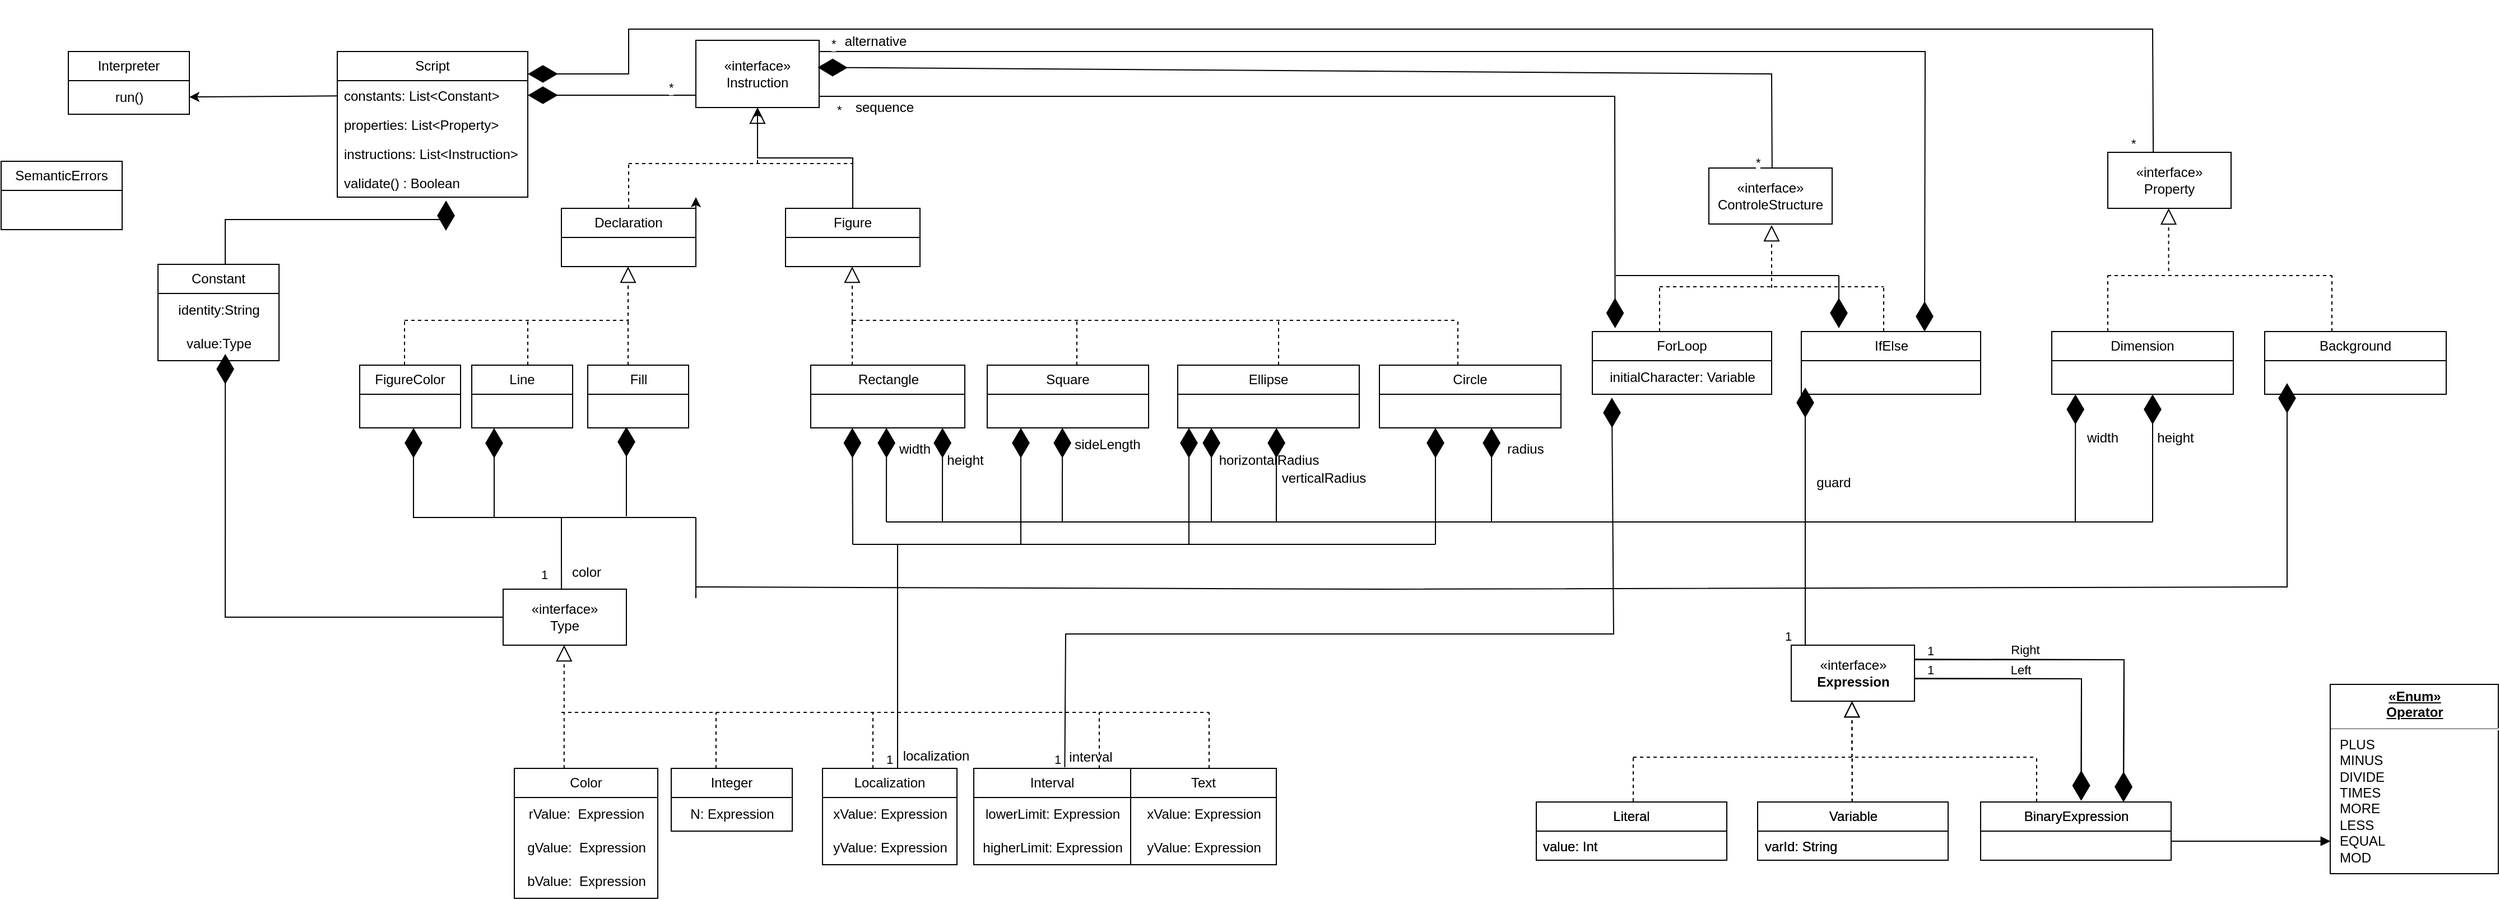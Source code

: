 <mxfile version="21.2.8" type="device">
  <diagram id="C5RBs43oDa-KdzZeNtuy" name="Page-1">
    <mxGraphModel dx="1931" dy="1685" grid="1" gridSize="10" guides="1" tooltips="1" connect="1" arrows="1" fold="1" page="1" pageScale="1" pageWidth="827" pageHeight="1169" math="0" shadow="0">
      <root>
        <mxCell id="WIyWlLk6GJQsqaUBKTNV-0" />
        <mxCell id="WIyWlLk6GJQsqaUBKTNV-1" parent="WIyWlLk6GJQsqaUBKTNV-0" />
        <mxCell id="tVTwP7NPldLtXcpeDDwz-0" value="Script" style="swimlane;fontStyle=0;childLayout=stackLayout;horizontal=1;startSize=26;fillColor=none;horizontalStack=0;resizeParent=1;resizeParentMax=0;resizeLast=0;collapsible=1;marginBottom=0;whiteSpace=wrap;html=1;" parent="WIyWlLk6GJQsqaUBKTNV-1" vertex="1">
          <mxGeometry x="100" y="-820" width="170" height="130" as="geometry" />
        </mxCell>
        <mxCell id="tVTwP7NPldLtXcpeDDwz-1" value="constants: List&amp;lt;Constant&amp;gt;" style="text;strokeColor=none;fillColor=none;align=left;verticalAlign=top;spacingLeft=4;spacingRight=4;overflow=hidden;rotatable=0;points=[[0,0.5],[1,0.5]];portConstraint=eastwest;whiteSpace=wrap;html=1;" parent="tVTwP7NPldLtXcpeDDwz-0" vertex="1">
          <mxGeometry y="26" width="170" height="26" as="geometry" />
        </mxCell>
        <mxCell id="2f2QaFWMVCAuHzHH4EHm-8" value="properties: List&amp;lt;Property&amp;gt;" style="text;strokeColor=none;fillColor=none;align=left;verticalAlign=top;spacingLeft=4;spacingRight=4;overflow=hidden;rotatable=0;points=[[0,0.5],[1,0.5]];portConstraint=eastwest;whiteSpace=wrap;html=1;" parent="tVTwP7NPldLtXcpeDDwz-0" vertex="1">
          <mxGeometry y="52" width="170" height="26" as="geometry" />
        </mxCell>
        <mxCell id="2f2QaFWMVCAuHzHH4EHm-9" value="instructions: List&amp;lt;Instruction&amp;gt;" style="text;strokeColor=none;fillColor=none;align=left;verticalAlign=top;spacingLeft=4;spacingRight=4;overflow=hidden;rotatable=0;points=[[0,0.5],[1,0.5]];portConstraint=eastwest;whiteSpace=wrap;html=1;" parent="tVTwP7NPldLtXcpeDDwz-0" vertex="1">
          <mxGeometry y="78" width="170" height="26" as="geometry" />
        </mxCell>
        <mxCell id="tVTwP7NPldLtXcpeDDwz-2" value="validate() : Boolean" style="text;strokeColor=none;fillColor=none;align=left;verticalAlign=top;spacingLeft=4;spacingRight=4;overflow=hidden;rotatable=0;points=[[0,0.5],[1,0.5]];portConstraint=eastwest;whiteSpace=wrap;html=1;" parent="tVTwP7NPldLtXcpeDDwz-0" vertex="1">
          <mxGeometry y="104" width="170" height="26" as="geometry" />
        </mxCell>
        <mxCell id="tVTwP7NPldLtXcpeDDwz-3" value="«interface»&lt;br&gt;Instruction" style="html=1;whiteSpace=wrap;" parent="WIyWlLk6GJQsqaUBKTNV-1" vertex="1">
          <mxGeometry x="420" y="-830" width="110" height="60" as="geometry" />
        </mxCell>
        <mxCell id="tVTwP7NPldLtXcpeDDwz-4" value="" style="endArrow=diamondThin;endFill=1;endSize=24;html=1;rounded=0;entryX=1;entryY=0.5;entryDx=0;entryDy=0;" parent="WIyWlLk6GJQsqaUBKTNV-1" target="tVTwP7NPldLtXcpeDDwz-1" edge="1">
          <mxGeometry width="160" relative="1" as="geometry">
            <mxPoint x="350" y="-781" as="sourcePoint" />
            <mxPoint x="290" y="-673" as="targetPoint" />
            <Array as="points">
              <mxPoint x="420" y="-781" />
            </Array>
          </mxGeometry>
        </mxCell>
        <mxCell id="d_4NJ075EI7TQc2lYwmZ-2" value="" style="endArrow=block;dashed=1;endFill=0;endSize=12;html=1;rounded=0;entryX=0.5;entryY=1;entryDx=0;entryDy=0;" parent="WIyWlLk6GJQsqaUBKTNV-1" target="tVTwP7NPldLtXcpeDDwz-3" edge="1">
          <mxGeometry width="160" relative="1" as="geometry">
            <mxPoint x="475" y="-720" as="sourcePoint" />
            <mxPoint x="460" y="-680" as="targetPoint" />
            <Array as="points" />
          </mxGeometry>
        </mxCell>
        <mxCell id="d_4NJ075EI7TQc2lYwmZ-3" value="" style="endArrow=none;dashed=1;html=1;rounded=0;" parent="WIyWlLk6GJQsqaUBKTNV-1" edge="1">
          <mxGeometry width="50" height="50" relative="1" as="geometry">
            <mxPoint x="360" y="-720" as="sourcePoint" />
            <mxPoint x="560" y="-720" as="targetPoint" />
          </mxGeometry>
        </mxCell>
        <mxCell id="d_4NJ075EI7TQc2lYwmZ-4" value="" style="endArrow=none;dashed=1;html=1;rounded=0;" parent="WIyWlLk6GJQsqaUBKTNV-1" edge="1">
          <mxGeometry width="50" height="50" relative="1" as="geometry">
            <mxPoint x="360" y="-680" as="sourcePoint" />
            <mxPoint x="360" y="-720" as="targetPoint" />
          </mxGeometry>
        </mxCell>
        <mxCell id="d_4NJ075EI7TQc2lYwmZ-5" value="" style="endArrow=none;dashed=1;html=1;rounded=0;" parent="WIyWlLk6GJQsqaUBKTNV-1" edge="1">
          <mxGeometry width="50" height="50" relative="1" as="geometry">
            <mxPoint x="560" y="-680" as="sourcePoint" />
            <mxPoint x="560" y="-720" as="targetPoint" />
          </mxGeometry>
        </mxCell>
        <mxCell id="d_4NJ075EI7TQc2lYwmZ-17" style="edgeStyle=orthogonalEdgeStyle;rounded=0;orthogonalLoop=1;jettySize=auto;html=1;exitX=1;exitY=0;exitDx=0;exitDy=0;" parent="WIyWlLk6GJQsqaUBKTNV-1" source="d_4NJ075EI7TQc2lYwmZ-6" edge="1">
          <mxGeometry relative="1" as="geometry">
            <mxPoint x="420" y="-690" as="targetPoint" />
          </mxGeometry>
        </mxCell>
        <mxCell id="d_4NJ075EI7TQc2lYwmZ-6" value="Declaration" style="swimlane;fontStyle=0;childLayout=stackLayout;horizontal=1;startSize=26;fillColor=none;horizontalStack=0;resizeParent=1;resizeParentMax=0;resizeLast=0;collapsible=1;marginBottom=0;whiteSpace=wrap;html=1;" parent="WIyWlLk6GJQsqaUBKTNV-1" vertex="1">
          <mxGeometry x="300" y="-680" width="120" height="52" as="geometry" />
        </mxCell>
        <mxCell id="d_4NJ075EI7TQc2lYwmZ-274" value="" style="edgeStyle=orthogonalEdgeStyle;rounded=0;orthogonalLoop=1;jettySize=auto;html=1;" parent="WIyWlLk6GJQsqaUBKTNV-1" source="d_4NJ075EI7TQc2lYwmZ-12" target="tVTwP7NPldLtXcpeDDwz-3" edge="1">
          <mxGeometry relative="1" as="geometry" />
        </mxCell>
        <mxCell id="d_4NJ075EI7TQc2lYwmZ-12" value="Figure" style="swimlane;fontStyle=0;childLayout=stackLayout;horizontal=1;startSize=26;fillColor=none;horizontalStack=0;resizeParent=1;resizeParentMax=0;resizeLast=0;collapsible=1;marginBottom=0;whiteSpace=wrap;html=1;" parent="WIyWlLk6GJQsqaUBKTNV-1" vertex="1">
          <mxGeometry x="500" y="-680" width="120" height="52" as="geometry" />
        </mxCell>
        <mxCell id="d_4NJ075EI7TQc2lYwmZ-13" value="" style="endArrow=block;dashed=1;endFill=0;endSize=12;html=1;rounded=0;entryX=0.5;entryY=1;entryDx=0;entryDy=0;" parent="WIyWlLk6GJQsqaUBKTNV-1" edge="1">
          <mxGeometry width="160" relative="1" as="geometry">
            <mxPoint x="359.5" y="-578" as="sourcePoint" />
            <mxPoint x="359.5" y="-628" as="targetPoint" />
            <Array as="points" />
          </mxGeometry>
        </mxCell>
        <mxCell id="d_4NJ075EI7TQc2lYwmZ-14" value="" style="endArrow=none;dashed=1;html=1;rounded=0;" parent="WIyWlLk6GJQsqaUBKTNV-1" edge="1">
          <mxGeometry width="50" height="50" relative="1" as="geometry">
            <mxPoint x="160" y="-580" as="sourcePoint" />
            <mxPoint x="360" y="-580" as="targetPoint" />
          </mxGeometry>
        </mxCell>
        <mxCell id="d_4NJ075EI7TQc2lYwmZ-15" value="" style="endArrow=none;dashed=1;html=1;rounded=0;" parent="WIyWlLk6GJQsqaUBKTNV-1" edge="1">
          <mxGeometry width="50" height="50" relative="1" as="geometry">
            <mxPoint x="160" y="-540" as="sourcePoint" />
            <mxPoint x="160" y="-580" as="targetPoint" />
          </mxGeometry>
        </mxCell>
        <mxCell id="d_4NJ075EI7TQc2lYwmZ-16" value="" style="endArrow=none;dashed=1;html=1;rounded=0;" parent="WIyWlLk6GJQsqaUBKTNV-1" edge="1">
          <mxGeometry width="50" height="50" relative="1" as="geometry">
            <mxPoint x="270" y="-540" as="sourcePoint" />
            <mxPoint x="270" y="-580" as="targetPoint" />
          </mxGeometry>
        </mxCell>
        <mxCell id="d_4NJ075EI7TQc2lYwmZ-18" value="" style="endArrow=none;dashed=1;html=1;rounded=0;" parent="WIyWlLk6GJQsqaUBKTNV-1" edge="1">
          <mxGeometry width="50" height="50" relative="1" as="geometry">
            <mxPoint x="359.5" y="-540" as="sourcePoint" />
            <mxPoint x="359.5" y="-580" as="targetPoint" />
          </mxGeometry>
        </mxCell>
        <mxCell id="d_4NJ075EI7TQc2lYwmZ-19" value="FigureColor" style="swimlane;fontStyle=0;childLayout=stackLayout;horizontal=1;startSize=26;fillColor=none;horizontalStack=0;resizeParent=1;resizeParentMax=0;resizeLast=0;collapsible=1;marginBottom=0;whiteSpace=wrap;html=1;" parent="WIyWlLk6GJQsqaUBKTNV-1" vertex="1">
          <mxGeometry x="120" y="-540" width="90" height="56" as="geometry" />
        </mxCell>
        <mxCell id="d_4NJ075EI7TQc2lYwmZ-21" value="Line" style="swimlane;fontStyle=0;childLayout=stackLayout;horizontal=1;startSize=26;fillColor=none;horizontalStack=0;resizeParent=1;resizeParentMax=0;resizeLast=0;collapsible=1;marginBottom=0;whiteSpace=wrap;html=1;" parent="WIyWlLk6GJQsqaUBKTNV-1" vertex="1">
          <mxGeometry x="220" y="-540" width="90" height="56" as="geometry" />
        </mxCell>
        <mxCell id="d_4NJ075EI7TQc2lYwmZ-22" value="Fill" style="swimlane;fontStyle=0;childLayout=stackLayout;horizontal=1;startSize=26;fillColor=none;horizontalStack=0;resizeParent=1;resizeParentMax=0;resizeLast=0;collapsible=1;marginBottom=0;whiteSpace=wrap;html=1;" parent="WIyWlLk6GJQsqaUBKTNV-1" vertex="1">
          <mxGeometry x="323.5" y="-540" width="90" height="56" as="geometry" />
        </mxCell>
        <mxCell id="d_4NJ075EI7TQc2lYwmZ-27" value="" style="endArrow=block;dashed=1;endFill=0;endSize=12;html=1;rounded=0;entryX=0.5;entryY=1;entryDx=0;entryDy=0;" parent="WIyWlLk6GJQsqaUBKTNV-1" edge="1">
          <mxGeometry width="160" relative="1" as="geometry">
            <mxPoint x="559.5" y="-578" as="sourcePoint" />
            <mxPoint x="559.5" y="-628" as="targetPoint" />
            <Array as="points" />
          </mxGeometry>
        </mxCell>
        <mxCell id="d_4NJ075EI7TQc2lYwmZ-28" value="" style="endArrow=none;dashed=1;html=1;rounded=0;" parent="WIyWlLk6GJQsqaUBKTNV-1" edge="1">
          <mxGeometry width="50" height="50" relative="1" as="geometry">
            <mxPoint x="560" y="-580" as="sourcePoint" />
            <mxPoint x="1100" y="-580" as="targetPoint" />
          </mxGeometry>
        </mxCell>
        <mxCell id="d_4NJ075EI7TQc2lYwmZ-29" value="" style="endArrow=none;dashed=1;html=1;rounded=0;" parent="WIyWlLk6GJQsqaUBKTNV-1" edge="1">
          <mxGeometry width="50" height="50" relative="1" as="geometry">
            <mxPoint x="559.5" y="-540" as="sourcePoint" />
            <mxPoint x="559.5" y="-580" as="targetPoint" />
          </mxGeometry>
        </mxCell>
        <mxCell id="d_4NJ075EI7TQc2lYwmZ-30" value="" style="endArrow=none;dashed=1;html=1;rounded=0;" parent="WIyWlLk6GJQsqaUBKTNV-1" edge="1">
          <mxGeometry width="50" height="50" relative="1" as="geometry">
            <mxPoint x="940" y="-540" as="sourcePoint" />
            <mxPoint x="940" y="-580" as="targetPoint" />
          </mxGeometry>
        </mxCell>
        <mxCell id="d_4NJ075EI7TQc2lYwmZ-32" value="" style="endArrow=none;dashed=1;html=1;rounded=0;" parent="WIyWlLk6GJQsqaUBKTNV-1" edge="1">
          <mxGeometry width="50" height="50" relative="1" as="geometry">
            <mxPoint x="760" y="-540" as="sourcePoint" />
            <mxPoint x="760" y="-580" as="targetPoint" />
          </mxGeometry>
        </mxCell>
        <mxCell id="d_4NJ075EI7TQc2lYwmZ-34" value="Rectangle" style="swimlane;fontStyle=0;childLayout=stackLayout;horizontal=1;startSize=26;fillColor=none;horizontalStack=0;resizeParent=1;resizeParentMax=0;resizeLast=0;collapsible=1;marginBottom=0;whiteSpace=wrap;html=1;" parent="WIyWlLk6GJQsqaUBKTNV-1" vertex="1">
          <mxGeometry x="522.5" y="-540" width="137.5" height="56" as="geometry" />
        </mxCell>
        <mxCell id="d_4NJ075EI7TQc2lYwmZ-42" value="Square" style="swimlane;fontStyle=0;childLayout=stackLayout;horizontal=1;startSize=26;fillColor=none;horizontalStack=0;resizeParent=1;resizeParentMax=0;resizeLast=0;collapsible=1;marginBottom=0;whiteSpace=wrap;html=1;" parent="WIyWlLk6GJQsqaUBKTNV-1" vertex="1">
          <mxGeometry x="680" y="-540" width="144" height="56" as="geometry" />
        </mxCell>
        <mxCell id="d_4NJ075EI7TQc2lYwmZ-46" value="Ellipse" style="swimlane;fontStyle=0;childLayout=stackLayout;horizontal=1;startSize=26;fillColor=none;horizontalStack=0;resizeParent=1;resizeParentMax=0;resizeLast=0;collapsible=1;marginBottom=0;whiteSpace=wrap;html=1;" parent="WIyWlLk6GJQsqaUBKTNV-1" vertex="1">
          <mxGeometry x="850" y="-540" width="162" height="56" as="geometry" />
        </mxCell>
        <mxCell id="d_4NJ075EI7TQc2lYwmZ-50" value="" style="endArrow=none;dashed=1;html=1;rounded=0;" parent="WIyWlLk6GJQsqaUBKTNV-1" edge="1">
          <mxGeometry width="50" height="50" relative="1" as="geometry">
            <mxPoint x="1100" y="-540" as="sourcePoint" />
            <mxPoint x="1100" y="-580" as="targetPoint" />
          </mxGeometry>
        </mxCell>
        <mxCell id="d_4NJ075EI7TQc2lYwmZ-51" value="Circle" style="swimlane;fontStyle=0;childLayout=stackLayout;horizontal=1;startSize=26;fillColor=none;horizontalStack=0;resizeParent=1;resizeParentMax=0;resizeLast=0;collapsible=1;marginBottom=0;whiteSpace=wrap;html=1;" parent="WIyWlLk6GJQsqaUBKTNV-1" vertex="1">
          <mxGeometry x="1030" y="-540" width="162" height="56" as="geometry" />
        </mxCell>
        <mxCell id="d_4NJ075EI7TQc2lYwmZ-55" value="" style="endArrow=diamondThin;endFill=1;endSize=24;html=1;rounded=0;exitX=0.369;exitY=0.049;exitDx=0;exitDy=0;exitPerimeter=0;" parent="WIyWlLk6GJQsqaUBKTNV-1" source="d_4NJ075EI7TQc2lYwmZ-73" edge="1">
          <mxGeometry width="160" relative="1" as="geometry">
            <mxPoint x="1720" y="-840" as="sourcePoint" />
            <mxPoint x="270" y="-800" as="targetPoint" />
            <Array as="points">
              <mxPoint x="1720" y="-840" />
              <mxPoint x="360" y="-840" />
              <mxPoint x="360" y="-800" />
            </Array>
          </mxGeometry>
        </mxCell>
        <mxCell id="d_4NJ075EI7TQc2lYwmZ-56" value="" style="endArrow=diamondThin;endFill=1;endSize=24;html=1;rounded=0;entryX=0.987;entryY=0.403;entryDx=0;entryDy=0;exitX=0.513;exitY=0.031;exitDx=0;exitDy=0;exitPerimeter=0;entryPerimeter=0;" parent="WIyWlLk6GJQsqaUBKTNV-1" source="d_4NJ075EI7TQc2lYwmZ-57" target="tVTwP7NPldLtXcpeDDwz-3" edge="1">
          <mxGeometry width="160" relative="1" as="geometry">
            <mxPoint x="1380" y="-720" as="sourcePoint" />
            <mxPoint x="530" y="-781.59" as="targetPoint" />
            <Array as="points">
              <mxPoint x="1380" y="-800" />
            </Array>
          </mxGeometry>
        </mxCell>
        <mxCell id="d_4NJ075EI7TQc2lYwmZ-57" value="«interface»&lt;br&gt;ControleStructure" style="html=1;whiteSpace=wrap;" parent="WIyWlLk6GJQsqaUBKTNV-1" vertex="1">
          <mxGeometry x="1324" y="-716" width="110" height="50" as="geometry" />
        </mxCell>
        <mxCell id="d_4NJ075EI7TQc2lYwmZ-61" value="" style="endArrow=block;dashed=1;endFill=0;endSize=12;html=1;rounded=0;entryX=0.5;entryY=1;entryDx=0;entryDy=0;" parent="WIyWlLk6GJQsqaUBKTNV-1" edge="1">
          <mxGeometry width="160" relative="1" as="geometry">
            <mxPoint x="1380" y="-609" as="sourcePoint" />
            <mxPoint x="1380" y="-665" as="targetPoint" />
            <Array as="points" />
          </mxGeometry>
        </mxCell>
        <mxCell id="d_4NJ075EI7TQc2lYwmZ-62" value="" style="endArrow=none;dashed=1;html=1;rounded=0;" parent="WIyWlLk6GJQsqaUBKTNV-1" edge="1">
          <mxGeometry width="50" height="50" relative="1" as="geometry">
            <mxPoint x="1280" y="-610" as="sourcePoint" />
            <mxPoint x="1480" y="-610" as="targetPoint" />
          </mxGeometry>
        </mxCell>
        <mxCell id="d_4NJ075EI7TQc2lYwmZ-63" value="" style="endArrow=none;dashed=1;html=1;rounded=0;" parent="WIyWlLk6GJQsqaUBKTNV-1" edge="1">
          <mxGeometry width="50" height="50" relative="1" as="geometry">
            <mxPoint x="1280" y="-570" as="sourcePoint" />
            <mxPoint x="1280" y="-610" as="targetPoint" />
          </mxGeometry>
        </mxCell>
        <mxCell id="d_4NJ075EI7TQc2lYwmZ-64" value="" style="endArrow=none;dashed=1;html=1;rounded=0;" parent="WIyWlLk6GJQsqaUBKTNV-1" edge="1">
          <mxGeometry width="50" height="50" relative="1" as="geometry">
            <mxPoint x="1480" y="-570" as="sourcePoint" />
            <mxPoint x="1480" y="-610" as="targetPoint" />
          </mxGeometry>
        </mxCell>
        <mxCell id="d_4NJ075EI7TQc2lYwmZ-65" value="ForLoop" style="swimlane;fontStyle=0;childLayout=stackLayout;horizontal=1;startSize=26;fillColor=none;horizontalStack=0;resizeParent=1;resizeParentMax=0;resizeLast=0;collapsible=1;marginBottom=0;whiteSpace=wrap;html=1;" parent="WIyWlLk6GJQsqaUBKTNV-1" vertex="1">
          <mxGeometry x="1220" y="-570" width="160" height="56" as="geometry" />
        </mxCell>
        <mxCell id="d_4NJ075EI7TQc2lYwmZ-67" value="initialCharacter: Variable" style="text;html=1;align=center;verticalAlign=middle;resizable=0;points=[];autosize=1;strokeColor=none;fillColor=none;" parent="d_4NJ075EI7TQc2lYwmZ-65" vertex="1">
          <mxGeometry y="26" width="160" height="30" as="geometry" />
        </mxCell>
        <mxCell id="d_4NJ075EI7TQc2lYwmZ-66" value="IfElse" style="swimlane;fontStyle=0;childLayout=stackLayout;horizontal=1;startSize=26;fillColor=none;horizontalStack=0;resizeParent=1;resizeParentMax=0;resizeLast=0;collapsible=1;marginBottom=0;whiteSpace=wrap;html=1;" parent="WIyWlLk6GJQsqaUBKTNV-1" vertex="1">
          <mxGeometry x="1406.5" y="-570" width="160" height="56" as="geometry" />
        </mxCell>
        <mxCell id="d_4NJ075EI7TQc2lYwmZ-73" value="«interface»&lt;br&gt;Property" style="html=1;whiteSpace=wrap;" parent="WIyWlLk6GJQsqaUBKTNV-1" vertex="1">
          <mxGeometry x="1680" y="-730" width="110" height="50" as="geometry" />
        </mxCell>
        <mxCell id="d_4NJ075EI7TQc2lYwmZ-74" value="" style="endArrow=block;dashed=1;endFill=0;endSize=12;html=1;rounded=0;entryX=0.5;entryY=1;entryDx=0;entryDy=0;" parent="WIyWlLk6GJQsqaUBKTNV-1" edge="1">
          <mxGeometry width="160" relative="1" as="geometry">
            <mxPoint x="1734.29" y="-624" as="sourcePoint" />
            <mxPoint x="1734.29" y="-680" as="targetPoint" />
            <Array as="points" />
          </mxGeometry>
        </mxCell>
        <mxCell id="d_4NJ075EI7TQc2lYwmZ-75" value="" style="endArrow=none;dashed=1;html=1;rounded=0;" parent="WIyWlLk6GJQsqaUBKTNV-1" edge="1">
          <mxGeometry width="50" height="50" relative="1" as="geometry">
            <mxPoint x="1680" y="-620" as="sourcePoint" />
            <mxPoint x="1880" y="-620" as="targetPoint" />
          </mxGeometry>
        </mxCell>
        <mxCell id="d_4NJ075EI7TQc2lYwmZ-76" value="" style="endArrow=none;dashed=1;html=1;rounded=0;" parent="WIyWlLk6GJQsqaUBKTNV-1" edge="1">
          <mxGeometry width="50" height="50" relative="1" as="geometry">
            <mxPoint x="1680" y="-570" as="sourcePoint" />
            <mxPoint x="1680" y="-620" as="targetPoint" />
          </mxGeometry>
        </mxCell>
        <mxCell id="d_4NJ075EI7TQc2lYwmZ-77" value="" style="endArrow=none;dashed=1;html=1;rounded=0;" parent="WIyWlLk6GJQsqaUBKTNV-1" edge="1">
          <mxGeometry width="50" height="50" relative="1" as="geometry">
            <mxPoint x="1880" y="-570" as="sourcePoint" />
            <mxPoint x="1880" y="-620" as="targetPoint" />
          </mxGeometry>
        </mxCell>
        <mxCell id="d_4NJ075EI7TQc2lYwmZ-80" value="Dimension" style="swimlane;fontStyle=0;childLayout=stackLayout;horizontal=1;startSize=26;fillColor=none;horizontalStack=0;resizeParent=1;resizeParentMax=0;resizeLast=0;collapsible=1;marginBottom=0;whiteSpace=wrap;html=1;" parent="WIyWlLk6GJQsqaUBKTNV-1" vertex="1">
          <mxGeometry x="1630" y="-570" width="162" height="56" as="geometry" />
        </mxCell>
        <mxCell id="d_4NJ075EI7TQc2lYwmZ-83" value="Background" style="swimlane;fontStyle=0;childLayout=stackLayout;horizontal=1;startSize=26;fillColor=none;horizontalStack=0;resizeParent=1;resizeParentMax=0;resizeLast=0;collapsible=1;marginBottom=0;whiteSpace=wrap;html=1;" parent="WIyWlLk6GJQsqaUBKTNV-1" vertex="1">
          <mxGeometry x="1820" y="-570" width="162" height="56" as="geometry" />
        </mxCell>
        <mxCell id="d_4NJ075EI7TQc2lYwmZ-87" value="«interface»&lt;br&gt;&lt;b&gt;Expression&lt;/b&gt;" style="html=1;whiteSpace=wrap;" parent="WIyWlLk6GJQsqaUBKTNV-1" vertex="1">
          <mxGeometry x="1397.5" y="-290" width="110" height="50" as="geometry" />
        </mxCell>
        <mxCell id="d_4NJ075EI7TQc2lYwmZ-88" value="Literal" style="swimlane;fontStyle=0;childLayout=stackLayout;horizontal=1;startSize=26;fillColor=none;horizontalStack=0;resizeParent=1;resizeParentMax=0;resizeLast=0;collapsible=1;marginBottom=0;whiteSpace=wrap;html=1;" parent="WIyWlLk6GJQsqaUBKTNV-1" vertex="1">
          <mxGeometry x="1170" y="-150" width="170" height="52" as="geometry" />
        </mxCell>
        <mxCell id="d_4NJ075EI7TQc2lYwmZ-89" value="value: Int" style="text;strokeColor=none;fillColor=none;align=left;verticalAlign=top;spacingLeft=4;spacingRight=4;overflow=hidden;rotatable=0;points=[[0,0.5],[1,0.5]];portConstraint=eastwest;whiteSpace=wrap;html=1;" parent="d_4NJ075EI7TQc2lYwmZ-88" vertex="1">
          <mxGeometry y="26" width="170" height="26" as="geometry" />
        </mxCell>
        <mxCell id="d_4NJ075EI7TQc2lYwmZ-90" value="Variable" style="swimlane;fontStyle=0;childLayout=stackLayout;horizontal=1;startSize=26;fillColor=none;horizontalStack=0;resizeParent=1;resizeParentMax=0;resizeLast=0;collapsible=1;marginBottom=0;whiteSpace=wrap;html=1;" parent="WIyWlLk6GJQsqaUBKTNV-1" vertex="1">
          <mxGeometry x="1367.5" y="-150" width="170" height="52" as="geometry" />
        </mxCell>
        <mxCell id="d_4NJ075EI7TQc2lYwmZ-91" value="varId: String" style="text;strokeColor=none;fillColor=none;align=left;verticalAlign=top;spacingLeft=4;spacingRight=4;overflow=hidden;rotatable=0;points=[[0,0.5],[1,0.5]];portConstraint=eastwest;whiteSpace=wrap;html=1;" parent="d_4NJ075EI7TQc2lYwmZ-90" vertex="1">
          <mxGeometry y="26" width="170" height="26" as="geometry" />
        </mxCell>
        <mxCell id="d_4NJ075EI7TQc2lYwmZ-92" value="BinaryExpression" style="swimlane;fontStyle=0;childLayout=stackLayout;horizontal=1;startSize=26;fillColor=none;horizontalStack=0;resizeParent=1;resizeParentMax=0;resizeLast=0;collapsible=1;marginBottom=0;whiteSpace=wrap;html=1;" parent="WIyWlLk6GJQsqaUBKTNV-1" vertex="1">
          <mxGeometry x="1566.5" y="-150" width="170" height="52" as="geometry" />
        </mxCell>
        <mxCell id="d_4NJ075EI7TQc2lYwmZ-93" value="&lt;p style=&quot;margin:0px;margin-top:4px;text-align:center;text-decoration:underline;&quot;&gt;&lt;b&gt;«Enum»&lt;br&gt;Operator&lt;/b&gt;&lt;/p&gt;&lt;hr&gt;&lt;p style=&quot;margin:0px;margin-left:8px;&quot;&gt;PLUS&lt;br&gt;MINUS&lt;/p&gt;&lt;p style=&quot;margin:0px;margin-left:8px;&quot;&gt;DIVIDE&lt;/p&gt;&lt;p style=&quot;margin:0px;margin-left:8px;&quot;&gt;TIMES&lt;br&gt;&lt;/p&gt;&lt;p style=&quot;margin:0px;margin-left:8px;&quot;&gt;MORE&lt;/p&gt;&lt;p style=&quot;margin:0px;margin-left:8px;&quot;&gt;LESS&lt;/p&gt;&lt;p style=&quot;margin:0px;margin-left:8px;&quot;&gt;EQUAL&lt;/p&gt;&lt;p style=&quot;margin:0px;margin-left:8px;&quot;&gt;MOD&lt;/p&gt;&lt;p style=&quot;margin:0px;margin-left:8px;&quot;&gt;&lt;br&gt;&lt;/p&gt;" style="verticalAlign=top;align=left;overflow=fill;fontSize=12;fontFamily=Helvetica;html=1;whiteSpace=wrap;" parent="WIyWlLk6GJQsqaUBKTNV-1" vertex="1">
          <mxGeometry x="1878.5" y="-255" width="150" height="169" as="geometry" />
        </mxCell>
        <mxCell id="d_4NJ075EI7TQc2lYwmZ-95" value="" style="endArrow=block;endFill=1;html=1;edgeStyle=orthogonalEdgeStyle;align=left;verticalAlign=top;rounded=0;exitX=1;exitY=0.5;exitDx=0;exitDy=0;" parent="WIyWlLk6GJQsqaUBKTNV-1" source="d_4NJ075EI7TQc2lYwmZ-92" edge="1">
          <mxGeometry x="-1" relative="1" as="geometry">
            <mxPoint x="1858.5" y="-215" as="sourcePoint" />
            <mxPoint x="1878.5" y="-115" as="targetPoint" />
            <Array as="points">
              <mxPoint x="1788.5" y="-115" />
              <mxPoint x="1876.5" y="-115" />
            </Array>
          </mxGeometry>
        </mxCell>
        <mxCell id="d_4NJ075EI7TQc2lYwmZ-97" value="" style="endArrow=diamondThin;endFill=1;endSize=24;html=1;rounded=0;exitX=1.005;exitY=0.592;exitDx=0;exitDy=0;entryX=0.528;entryY=-0.022;entryDx=0;entryDy=0;entryPerimeter=0;exitPerimeter=0;" parent="WIyWlLk6GJQsqaUBKTNV-1" source="d_4NJ075EI7TQc2lYwmZ-87" target="d_4NJ075EI7TQc2lYwmZ-92" edge="1">
          <mxGeometry width="160" relative="1" as="geometry">
            <mxPoint x="1538.5" y="-355" as="sourcePoint" />
            <mxPoint x="1808.5" y="-355" as="targetPoint" />
            <Array as="points">
              <mxPoint x="1656.5" y="-260" />
            </Array>
          </mxGeometry>
        </mxCell>
        <mxCell id="d_4NJ075EI7TQc2lYwmZ-98" value="Right" style="edgeLabel;html=1;align=center;verticalAlign=middle;resizable=0;points=[];" parent="d_4NJ075EI7TQc2lYwmZ-97" vertex="1" connectable="0">
          <mxGeometry x="0.901" y="-1" relative="1" as="geometry">
            <mxPoint x="-50" y="-122" as="offset" />
          </mxGeometry>
        </mxCell>
        <mxCell id="d_4NJ075EI7TQc2lYwmZ-99" value="" style="endArrow=diamondThin;endFill=1;endSize=24;html=1;rounded=0;entryX=0.75;entryY=0;entryDx=0;entryDy=0;exitX=1;exitY=0.25;exitDx=0;exitDy=0;" parent="WIyWlLk6GJQsqaUBKTNV-1" source="d_4NJ075EI7TQc2lYwmZ-87" target="d_4NJ075EI7TQc2lYwmZ-92" edge="1">
          <mxGeometry width="160" relative="1" as="geometry">
            <mxPoint x="1538.5" y="-375" as="sourcePoint" />
            <mxPoint x="1822.5" y="-245" as="targetPoint" />
            <Array as="points">
              <mxPoint x="1694.5" y="-277" />
            </Array>
          </mxGeometry>
        </mxCell>
        <mxCell id="d_4NJ075EI7TQc2lYwmZ-100" value="Left" style="edgeLabel;html=1;align=center;verticalAlign=middle;resizable=0;points=[];" parent="d_4NJ075EI7TQc2lYwmZ-99" vertex="1" connectable="0">
          <mxGeometry x="0.901" y="-1" relative="1" as="geometry">
            <mxPoint x="-91" y="-103" as="offset" />
          </mxGeometry>
        </mxCell>
        <mxCell id="d_4NJ075EI7TQc2lYwmZ-105" value="1" style="edgeLabel;resizable=0;html=1;align=left;verticalAlign=bottom;" parent="WIyWlLk6GJQsqaUBKTNV-1" connectable="0" vertex="1">
          <mxGeometry x="1516.5" y="-260" as="geometry" />
        </mxCell>
        <mxCell id="d_4NJ075EI7TQc2lYwmZ-108" value="" style="endArrow=block;dashed=1;endFill=0;endSize=12;html=1;rounded=0;entryX=0.5;entryY=1;entryDx=0;entryDy=0;" parent="WIyWlLk6GJQsqaUBKTNV-1" edge="1">
          <mxGeometry width="160" relative="1" as="geometry">
            <mxPoint x="1451.73" y="-190" as="sourcePoint" />
            <mxPoint x="1451.73" y="-240" as="targetPoint" />
            <Array as="points" />
          </mxGeometry>
        </mxCell>
        <mxCell id="d_4NJ075EI7TQc2lYwmZ-109" value="" style="endArrow=none;dashed=1;html=1;rounded=0;" parent="WIyWlLk6GJQsqaUBKTNV-1" edge="1">
          <mxGeometry width="50" height="50" relative="1" as="geometry">
            <mxPoint x="1256.5" y="-190" as="sourcePoint" />
            <mxPoint x="1616.5" y="-190" as="targetPoint" />
          </mxGeometry>
        </mxCell>
        <mxCell id="d_4NJ075EI7TQc2lYwmZ-110" value="" style="endArrow=none;dashed=1;html=1;rounded=0;" parent="WIyWlLk6GJQsqaUBKTNV-1" edge="1">
          <mxGeometry width="50" height="50" relative="1" as="geometry">
            <mxPoint x="1256.5" y="-150.5" as="sourcePoint" />
            <mxPoint x="1256.5" y="-190.5" as="targetPoint" />
          </mxGeometry>
        </mxCell>
        <mxCell id="d_4NJ075EI7TQc2lYwmZ-111" value="" style="endArrow=none;dashed=1;html=1;rounded=0;" parent="WIyWlLk6GJQsqaUBKTNV-1" edge="1">
          <mxGeometry width="50" height="50" relative="1" as="geometry">
            <mxPoint x="1451.87" y="-150" as="sourcePoint" />
            <mxPoint x="1451.87" y="-190" as="targetPoint" />
          </mxGeometry>
        </mxCell>
        <mxCell id="d_4NJ075EI7TQc2lYwmZ-112" value="" style="endArrow=none;dashed=1;html=1;rounded=0;" parent="WIyWlLk6GJQsqaUBKTNV-1" edge="1">
          <mxGeometry width="50" height="50" relative="1" as="geometry">
            <mxPoint x="1616.5" y="-150" as="sourcePoint" />
            <mxPoint x="1616.5" y="-190" as="targetPoint" />
          </mxGeometry>
        </mxCell>
        <mxCell id="d_4NJ075EI7TQc2lYwmZ-114" value="1" style="edgeLabel;resizable=0;html=1;align=left;verticalAlign=bottom;" parent="WIyWlLk6GJQsqaUBKTNV-1" connectable="0" vertex="1">
          <mxGeometry x="1516.5" y="-277" as="geometry" />
        </mxCell>
        <mxCell id="d_4NJ075EI7TQc2lYwmZ-115" value="«interface»&lt;br&gt;Type" style="html=1;whiteSpace=wrap;" parent="WIyWlLk6GJQsqaUBKTNV-1" vertex="1">
          <mxGeometry x="248" y="-340" width="110" height="50" as="geometry" />
        </mxCell>
        <mxCell id="d_4NJ075EI7TQc2lYwmZ-116" value="" style="endArrow=block;dashed=1;endFill=0;endSize=12;html=1;rounded=0;entryX=0.5;entryY=1;entryDx=0;entryDy=0;" parent="WIyWlLk6GJQsqaUBKTNV-1" edge="1">
          <mxGeometry width="160" relative="1" as="geometry">
            <mxPoint x="302.41" y="-234" as="sourcePoint" />
            <mxPoint x="302.41" y="-290" as="targetPoint" />
            <Array as="points" />
          </mxGeometry>
        </mxCell>
        <mxCell id="d_4NJ075EI7TQc2lYwmZ-117" value="" style="endArrow=none;dashed=1;html=1;rounded=0;" parent="WIyWlLk6GJQsqaUBKTNV-1" edge="1">
          <mxGeometry width="50" height="50" relative="1" as="geometry">
            <mxPoint x="300" y="-230" as="sourcePoint" />
            <mxPoint x="878" y="-230" as="targetPoint" />
          </mxGeometry>
        </mxCell>
        <mxCell id="d_4NJ075EI7TQc2lYwmZ-122" value="" style="endArrow=none;dashed=1;html=1;rounded=0;" parent="WIyWlLk6GJQsqaUBKTNV-1" edge="1">
          <mxGeometry width="50" height="50" relative="1" as="geometry">
            <mxPoint x="302.41" y="-180" as="sourcePoint" />
            <mxPoint x="302.41" y="-230" as="targetPoint" />
          </mxGeometry>
        </mxCell>
        <mxCell id="d_4NJ075EI7TQc2lYwmZ-123" value="" style="endArrow=none;dashed=1;html=1;rounded=0;" parent="WIyWlLk6GJQsqaUBKTNV-1" edge="1">
          <mxGeometry width="50" height="50" relative="1" as="geometry">
            <mxPoint x="438" y="-180" as="sourcePoint" />
            <mxPoint x="438" y="-230" as="targetPoint" />
          </mxGeometry>
        </mxCell>
        <mxCell id="d_4NJ075EI7TQc2lYwmZ-124" value="Color" style="swimlane;fontStyle=0;childLayout=stackLayout;horizontal=1;startSize=26;fillColor=none;horizontalStack=0;resizeParent=1;resizeParentMax=0;resizeLast=0;collapsible=1;marginBottom=0;whiteSpace=wrap;html=1;" parent="WIyWlLk6GJQsqaUBKTNV-1" vertex="1">
          <mxGeometry x="258" y="-180" width="128" height="116" as="geometry" />
        </mxCell>
        <mxCell id="d_4NJ075EI7TQc2lYwmZ-125" value="rValue:&amp;nbsp; Expression" style="text;html=1;align=center;verticalAlign=middle;resizable=0;points=[];autosize=1;strokeColor=none;fillColor=none;" parent="d_4NJ075EI7TQc2lYwmZ-124" vertex="1">
          <mxGeometry y="26" width="128" height="30" as="geometry" />
        </mxCell>
        <mxCell id="d_4NJ075EI7TQc2lYwmZ-126" value="gValue:&amp;nbsp; Expression" style="text;html=1;align=center;verticalAlign=middle;resizable=0;points=[];autosize=1;strokeColor=none;fillColor=none;" parent="d_4NJ075EI7TQc2lYwmZ-124" vertex="1">
          <mxGeometry y="56" width="128" height="30" as="geometry" />
        </mxCell>
        <mxCell id="d_4NJ075EI7TQc2lYwmZ-127" value="bValue:&amp;nbsp; Expression" style="text;html=1;align=center;verticalAlign=middle;resizable=0;points=[];autosize=1;strokeColor=none;fillColor=none;" parent="d_4NJ075EI7TQc2lYwmZ-124" vertex="1">
          <mxGeometry y="86" width="128" height="30" as="geometry" />
        </mxCell>
        <mxCell id="d_4NJ075EI7TQc2lYwmZ-128" value="Integer" style="swimlane;fontStyle=0;childLayout=stackLayout;horizontal=1;startSize=26;fillColor=none;horizontalStack=0;resizeParent=1;resizeParentMax=0;resizeLast=0;collapsible=1;marginBottom=0;whiteSpace=wrap;html=1;" parent="WIyWlLk6GJQsqaUBKTNV-1" vertex="1">
          <mxGeometry x="398" y="-180" width="108" height="56" as="geometry" />
        </mxCell>
        <mxCell id="d_4NJ075EI7TQc2lYwmZ-129" value="N: Expression" style="text;html=1;align=center;verticalAlign=middle;resizable=0;points=[];autosize=1;strokeColor=none;fillColor=none;" parent="d_4NJ075EI7TQc2lYwmZ-128" vertex="1">
          <mxGeometry y="26" width="108" height="30" as="geometry" />
        </mxCell>
        <mxCell id="d_4NJ075EI7TQc2lYwmZ-133" value="" style="endArrow=none;dashed=1;html=1;rounded=0;" parent="WIyWlLk6GJQsqaUBKTNV-1" edge="1">
          <mxGeometry width="50" height="50" relative="1" as="geometry">
            <mxPoint x="578" y="-180" as="sourcePoint" />
            <mxPoint x="578" y="-230" as="targetPoint" />
          </mxGeometry>
        </mxCell>
        <mxCell id="d_4NJ075EI7TQc2lYwmZ-134" value="Interval" style="swimlane;fontStyle=0;childLayout=stackLayout;horizontal=1;startSize=26;fillColor=none;horizontalStack=0;resizeParent=1;resizeParentMax=0;resizeLast=0;collapsible=1;marginBottom=0;whiteSpace=wrap;html=1;" parent="WIyWlLk6GJQsqaUBKTNV-1" vertex="1">
          <mxGeometry x="668" y="-180" width="140" height="86" as="geometry" />
        </mxCell>
        <mxCell id="d_4NJ075EI7TQc2lYwmZ-135" value="lowerLimit: Expression" style="text;html=1;align=center;verticalAlign=middle;resizable=0;points=[];autosize=1;strokeColor=none;fillColor=none;" parent="d_4NJ075EI7TQc2lYwmZ-134" vertex="1">
          <mxGeometry y="26" width="140" height="30" as="geometry" />
        </mxCell>
        <mxCell id="d_4NJ075EI7TQc2lYwmZ-136" value="higherLimit: Expression" style="text;html=1;align=center;verticalAlign=middle;resizable=0;points=[];autosize=1;strokeColor=none;fillColor=none;" parent="d_4NJ075EI7TQc2lYwmZ-134" vertex="1">
          <mxGeometry y="56" width="140" height="30" as="geometry" />
        </mxCell>
        <mxCell id="d_4NJ075EI7TQc2lYwmZ-137" value="" style="endArrow=none;dashed=1;html=1;rounded=0;exitX=0.8;exitY=0.003;exitDx=0;exitDy=0;exitPerimeter=0;" parent="WIyWlLk6GJQsqaUBKTNV-1" source="d_4NJ075EI7TQc2lYwmZ-134" edge="1">
          <mxGeometry width="50" height="50" relative="1" as="geometry">
            <mxPoint x="738" y="-180" as="sourcePoint" />
            <mxPoint x="780" y="-230" as="targetPoint" />
          </mxGeometry>
        </mxCell>
        <mxCell id="d_4NJ075EI7TQc2lYwmZ-138" value="Localization" style="swimlane;fontStyle=0;childLayout=stackLayout;horizontal=1;startSize=26;fillColor=none;horizontalStack=0;resizeParent=1;resizeParentMax=0;resizeLast=0;collapsible=1;marginBottom=0;whiteSpace=wrap;html=1;" parent="WIyWlLk6GJQsqaUBKTNV-1" vertex="1">
          <mxGeometry x="533" y="-180" width="120" height="86" as="geometry" />
        </mxCell>
        <mxCell id="d_4NJ075EI7TQc2lYwmZ-139" value="xValue: Expression" style="text;html=1;align=center;verticalAlign=middle;resizable=0;points=[];autosize=1;strokeColor=none;fillColor=none;" parent="d_4NJ075EI7TQc2lYwmZ-138" vertex="1">
          <mxGeometry y="26" width="120" height="30" as="geometry" />
        </mxCell>
        <mxCell id="d_4NJ075EI7TQc2lYwmZ-140" value="yValue: Expression" style="text;html=1;align=center;verticalAlign=middle;resizable=0;points=[];autosize=1;strokeColor=none;fillColor=none;" parent="d_4NJ075EI7TQc2lYwmZ-138" vertex="1">
          <mxGeometry y="56" width="120" height="30" as="geometry" />
        </mxCell>
        <mxCell id="d_4NJ075EI7TQc2lYwmZ-141" value="Text" style="swimlane;fontStyle=0;childLayout=stackLayout;horizontal=1;startSize=26;fillColor=none;horizontalStack=0;resizeParent=1;resizeParentMax=0;resizeLast=0;collapsible=1;marginBottom=0;whiteSpace=wrap;html=1;" parent="WIyWlLk6GJQsqaUBKTNV-1" vertex="1">
          <mxGeometry x="808" y="-180" width="130" height="86" as="geometry" />
        </mxCell>
        <mxCell id="d_4NJ075EI7TQc2lYwmZ-142" value="xValue: Expression" style="text;html=1;align=center;verticalAlign=middle;resizable=0;points=[];autosize=1;strokeColor=none;fillColor=none;" parent="d_4NJ075EI7TQc2lYwmZ-141" vertex="1">
          <mxGeometry y="26" width="130" height="30" as="geometry" />
        </mxCell>
        <mxCell id="d_4NJ075EI7TQc2lYwmZ-143" value="yValue: Expression" style="text;html=1;align=center;verticalAlign=middle;resizable=0;points=[];autosize=1;strokeColor=none;fillColor=none;" parent="d_4NJ075EI7TQc2lYwmZ-141" vertex="1">
          <mxGeometry y="56" width="130" height="30" as="geometry" />
        </mxCell>
        <mxCell id="d_4NJ075EI7TQc2lYwmZ-144" value="" style="endArrow=none;dashed=1;html=1;rounded=0;" parent="WIyWlLk6GJQsqaUBKTNV-1" edge="1">
          <mxGeometry width="50" height="50" relative="1" as="geometry">
            <mxPoint x="878" y="-180" as="sourcePoint" />
            <mxPoint x="878" y="-230" as="targetPoint" />
          </mxGeometry>
        </mxCell>
        <mxCell id="d_4NJ075EI7TQc2lYwmZ-145" value="*" style="edgeLabel;resizable=0;html=1;align=left;verticalAlign=bottom;" parent="WIyWlLk6GJQsqaUBKTNV-1" connectable="0" vertex="1">
          <mxGeometry x="550" y="-770" as="geometry">
            <mxPoint x="-6" y="10" as="offset" />
          </mxGeometry>
        </mxCell>
        <mxCell id="d_4NJ075EI7TQc2lYwmZ-146" value="*" style="edgeLabel;resizable=0;html=1;align=left;verticalAlign=bottom;" parent="WIyWlLk6GJQsqaUBKTNV-1" connectable="0" vertex="1">
          <mxGeometry x="400" y="-790" as="geometry">
            <mxPoint x="-6" y="10" as="offset" />
          </mxGeometry>
        </mxCell>
        <mxCell id="d_4NJ075EI7TQc2lYwmZ-147" value="*" style="edgeLabel;resizable=0;html=1;align=left;verticalAlign=bottom;" parent="WIyWlLk6GJQsqaUBKTNV-1" connectable="0" vertex="1">
          <mxGeometry x="1390" y="-716" as="geometry">
            <mxPoint x="309" y="-14" as="offset" />
          </mxGeometry>
        </mxCell>
        <mxCell id="d_4NJ075EI7TQc2lYwmZ-148" value="Literal" style="swimlane;fontStyle=0;childLayout=stackLayout;horizontal=1;startSize=26;fillColor=none;horizontalStack=0;resizeParent=1;resizeParentMax=0;resizeLast=0;collapsible=1;marginBottom=0;whiteSpace=wrap;html=1;" parent="WIyWlLk6GJQsqaUBKTNV-1" vertex="1">
          <mxGeometry x="1170" y="-150" width="170" height="52" as="geometry" />
        </mxCell>
        <mxCell id="d_4NJ075EI7TQc2lYwmZ-149" value="value: Int" style="text;strokeColor=none;fillColor=none;align=left;verticalAlign=top;spacingLeft=4;spacingRight=4;overflow=hidden;rotatable=0;points=[[0,0.5],[1,0.5]];portConstraint=eastwest;whiteSpace=wrap;html=1;" parent="d_4NJ075EI7TQc2lYwmZ-148" vertex="1">
          <mxGeometry y="26" width="170" height="26" as="geometry" />
        </mxCell>
        <mxCell id="d_4NJ075EI7TQc2lYwmZ-150" value="Variable" style="swimlane;fontStyle=0;childLayout=stackLayout;horizontal=1;startSize=26;fillColor=none;horizontalStack=0;resizeParent=1;resizeParentMax=0;resizeLast=0;collapsible=1;marginBottom=0;whiteSpace=wrap;html=1;" parent="WIyWlLk6GJQsqaUBKTNV-1" vertex="1">
          <mxGeometry x="1367.5" y="-150" width="170" height="52" as="geometry" />
        </mxCell>
        <mxCell id="d_4NJ075EI7TQc2lYwmZ-151" value="varId: String" style="text;strokeColor=none;fillColor=none;align=left;verticalAlign=top;spacingLeft=4;spacingRight=4;overflow=hidden;rotatable=0;points=[[0,0.5],[1,0.5]];portConstraint=eastwest;whiteSpace=wrap;html=1;" parent="d_4NJ075EI7TQc2lYwmZ-150" vertex="1">
          <mxGeometry y="26" width="170" height="26" as="geometry" />
        </mxCell>
        <mxCell id="d_4NJ075EI7TQc2lYwmZ-152" value="BinaryExpression" style="swimlane;fontStyle=0;childLayout=stackLayout;horizontal=1;startSize=26;fillColor=none;horizontalStack=0;resizeParent=1;resizeParentMax=0;resizeLast=0;collapsible=1;marginBottom=0;whiteSpace=wrap;html=1;" parent="WIyWlLk6GJQsqaUBKTNV-1" vertex="1">
          <mxGeometry x="1566.5" y="-150" width="170" height="52" as="geometry" />
        </mxCell>
        <mxCell id="d_4NJ075EI7TQc2lYwmZ-153" value="&lt;p style=&quot;margin:0px;margin-top:4px;text-align:center;text-decoration:underline;&quot;&gt;&lt;b&gt;«Enum»&lt;br&gt;Operator&lt;/b&gt;&lt;/p&gt;&lt;hr&gt;&lt;p style=&quot;margin:0px;margin-left:8px;&quot;&gt;PLUS&lt;br&gt;MINUS&lt;/p&gt;&lt;p style=&quot;margin:0px;margin-left:8px;&quot;&gt;DIVIDE&lt;/p&gt;&lt;p style=&quot;margin:0px;margin-left:8px;&quot;&gt;TIMES&lt;br&gt;&lt;/p&gt;&lt;p style=&quot;margin:0px;margin-left:8px;&quot;&gt;MORE&lt;/p&gt;&lt;p style=&quot;margin:0px;margin-left:8px;&quot;&gt;LESS&lt;/p&gt;&lt;p style=&quot;margin:0px;margin-left:8px;&quot;&gt;EQUAL&lt;/p&gt;&lt;p style=&quot;margin:0px;margin-left:8px;&quot;&gt;MOD&lt;/p&gt;&lt;p style=&quot;margin:0px;margin-left:8px;&quot;&gt;&lt;br&gt;&lt;/p&gt;" style="verticalAlign=top;align=left;overflow=fill;fontSize=12;fontFamily=Helvetica;html=1;whiteSpace=wrap;" parent="WIyWlLk6GJQsqaUBKTNV-1" vertex="1">
          <mxGeometry x="1878.5" y="-255" width="150" height="169" as="geometry" />
        </mxCell>
        <mxCell id="d_4NJ075EI7TQc2lYwmZ-154" value="" style="endArrow=block;endFill=1;html=1;edgeStyle=orthogonalEdgeStyle;align=left;verticalAlign=top;rounded=0;exitX=1;exitY=0.5;exitDx=0;exitDy=0;" parent="WIyWlLk6GJQsqaUBKTNV-1" source="d_4NJ075EI7TQc2lYwmZ-152" edge="1">
          <mxGeometry x="-1" relative="1" as="geometry">
            <mxPoint x="1858.5" y="-215" as="sourcePoint" />
            <mxPoint x="1878.5" y="-115" as="targetPoint" />
            <Array as="points">
              <mxPoint x="1788.5" y="-115" />
              <mxPoint x="1876.5" y="-115" />
            </Array>
          </mxGeometry>
        </mxCell>
        <mxCell id="d_4NJ075EI7TQc2lYwmZ-155" value="" style="endArrow=diamondThin;endFill=1;endSize=24;html=1;rounded=0;exitX=1.005;exitY=0.592;exitDx=0;exitDy=0;entryX=0.528;entryY=-0.022;entryDx=0;entryDy=0;entryPerimeter=0;exitPerimeter=0;" parent="WIyWlLk6GJQsqaUBKTNV-1" target="d_4NJ075EI7TQc2lYwmZ-152" edge="1">
          <mxGeometry width="160" relative="1" as="geometry">
            <mxPoint x="1508" y="-260" as="sourcePoint" />
            <mxPoint x="1808.5" y="-355" as="targetPoint" />
            <Array as="points">
              <mxPoint x="1656.5" y="-260" />
            </Array>
          </mxGeometry>
        </mxCell>
        <mxCell id="d_4NJ075EI7TQc2lYwmZ-156" value="Right" style="edgeLabel;html=1;align=center;verticalAlign=middle;resizable=0;points=[];" parent="d_4NJ075EI7TQc2lYwmZ-155" vertex="1" connectable="0">
          <mxGeometry x="0.901" y="-1" relative="1" as="geometry">
            <mxPoint x="-50" y="-122" as="offset" />
          </mxGeometry>
        </mxCell>
        <mxCell id="d_4NJ075EI7TQc2lYwmZ-157" value="" style="endArrow=diamondThin;endFill=1;endSize=24;html=1;rounded=0;entryX=0.75;entryY=0;entryDx=0;entryDy=0;exitX=1;exitY=0.25;exitDx=0;exitDy=0;" parent="WIyWlLk6GJQsqaUBKTNV-1" target="d_4NJ075EI7TQc2lYwmZ-152" edge="1">
          <mxGeometry width="160" relative="1" as="geometry">
            <mxPoint x="1508" y="-277" as="sourcePoint" />
            <mxPoint x="1822.5" y="-245" as="targetPoint" />
            <Array as="points">
              <mxPoint x="1694.5" y="-277" />
            </Array>
          </mxGeometry>
        </mxCell>
        <mxCell id="d_4NJ075EI7TQc2lYwmZ-158" value="Left" style="edgeLabel;html=1;align=center;verticalAlign=middle;resizable=0;points=[];" parent="d_4NJ075EI7TQc2lYwmZ-157" vertex="1" connectable="0">
          <mxGeometry x="0.901" y="-1" relative="1" as="geometry">
            <mxPoint x="-91" y="-103" as="offset" />
          </mxGeometry>
        </mxCell>
        <mxCell id="d_4NJ075EI7TQc2lYwmZ-159" value="1" style="edgeLabel;resizable=0;html=1;align=left;verticalAlign=bottom;" parent="WIyWlLk6GJQsqaUBKTNV-1" connectable="0" vertex="1">
          <mxGeometry x="1516.5" y="-260" as="geometry" />
        </mxCell>
        <mxCell id="d_4NJ075EI7TQc2lYwmZ-160" value="" style="endArrow=block;dashed=1;endFill=0;endSize=12;html=1;rounded=0;entryX=0.5;entryY=1;entryDx=0;entryDy=0;" parent="WIyWlLk6GJQsqaUBKTNV-1" edge="1">
          <mxGeometry width="160" relative="1" as="geometry">
            <mxPoint x="1451.73" y="-190" as="sourcePoint" />
            <mxPoint x="1451.73" y="-240" as="targetPoint" />
            <Array as="points" />
          </mxGeometry>
        </mxCell>
        <mxCell id="d_4NJ075EI7TQc2lYwmZ-161" value="" style="endArrow=none;dashed=1;html=1;rounded=0;" parent="WIyWlLk6GJQsqaUBKTNV-1" edge="1">
          <mxGeometry width="50" height="50" relative="1" as="geometry">
            <mxPoint x="1256.5" y="-190" as="sourcePoint" />
            <mxPoint x="1616.5" y="-190" as="targetPoint" />
          </mxGeometry>
        </mxCell>
        <mxCell id="d_4NJ075EI7TQc2lYwmZ-162" value="" style="endArrow=none;dashed=1;html=1;rounded=0;" parent="WIyWlLk6GJQsqaUBKTNV-1" edge="1">
          <mxGeometry width="50" height="50" relative="1" as="geometry">
            <mxPoint x="1256.5" y="-150.5" as="sourcePoint" />
            <mxPoint x="1256.5" y="-190.5" as="targetPoint" />
          </mxGeometry>
        </mxCell>
        <mxCell id="d_4NJ075EI7TQc2lYwmZ-163" value="" style="endArrow=none;dashed=1;html=1;rounded=0;" parent="WIyWlLk6GJQsqaUBKTNV-1" edge="1">
          <mxGeometry width="50" height="50" relative="1" as="geometry">
            <mxPoint x="1451.87" y="-150" as="sourcePoint" />
            <mxPoint x="1451.87" y="-190" as="targetPoint" />
          </mxGeometry>
        </mxCell>
        <mxCell id="d_4NJ075EI7TQc2lYwmZ-164" value="" style="endArrow=none;dashed=1;html=1;rounded=0;" parent="WIyWlLk6GJQsqaUBKTNV-1" edge="1">
          <mxGeometry width="50" height="50" relative="1" as="geometry">
            <mxPoint x="1616.5" y="-150" as="sourcePoint" />
            <mxPoint x="1616.5" y="-190" as="targetPoint" />
          </mxGeometry>
        </mxCell>
        <mxCell id="d_4NJ075EI7TQc2lYwmZ-165" value="1" style="edgeLabel;resizable=0;html=1;align=left;verticalAlign=bottom;" parent="WIyWlLk6GJQsqaUBKTNV-1" connectable="0" vertex="1">
          <mxGeometry x="1516.5" y="-277" as="geometry" />
        </mxCell>
        <mxCell id="d_4NJ075EI7TQc2lYwmZ-167" value="" style="endArrow=diamondThin;endFill=1;endSize=24;html=1;rounded=0;" parent="WIyWlLk6GJQsqaUBKTNV-1" edge="1">
          <mxGeometry width="160" relative="1" as="geometry">
            <mxPoint x="198" y="-404" as="sourcePoint" />
            <mxPoint x="168" y="-484" as="targetPoint" />
            <Array as="points">
              <mxPoint x="420" y="-404" />
              <mxPoint x="168" y="-404" />
            </Array>
          </mxGeometry>
        </mxCell>
        <mxCell id="d_4NJ075EI7TQc2lYwmZ-170" value="1" style="edgeLabel;resizable=0;html=1;align=left;verticalAlign=bottom;" parent="WIyWlLk6GJQsqaUBKTNV-1" connectable="0" vertex="1">
          <mxGeometry x="280" y="-345" as="geometry" />
        </mxCell>
        <mxCell id="d_4NJ075EI7TQc2lYwmZ-171" value="" style="endArrow=diamondThin;endFill=1;endSize=24;html=1;rounded=0;" parent="WIyWlLk6GJQsqaUBKTNV-1" edge="1">
          <mxGeometry width="160" relative="1" as="geometry">
            <mxPoint x="590" y="-400" as="sourcePoint" />
            <mxPoint x="1410" y="-520" as="targetPoint" />
            <Array as="points">
              <mxPoint x="1720" y="-400" />
              <mxPoint x="1410" y="-400" />
              <mxPoint x="1410" y="-290" />
            </Array>
          </mxGeometry>
        </mxCell>
        <mxCell id="d_4NJ075EI7TQc2lYwmZ-179" value="width" style="text;html=1;align=center;verticalAlign=middle;resizable=0;points=[];autosize=1;strokeColor=none;fillColor=none;" parent="WIyWlLk6GJQsqaUBKTNV-1" vertex="1">
          <mxGeometry x="590" y="-480" width="50" height="30" as="geometry" />
        </mxCell>
        <mxCell id="d_4NJ075EI7TQc2lYwmZ-180" value="height" style="text;html=1;align=center;verticalAlign=middle;resizable=0;points=[];autosize=1;strokeColor=none;fillColor=none;" parent="WIyWlLk6GJQsqaUBKTNV-1" vertex="1">
          <mxGeometry x="630" y="-470" width="60" height="30" as="geometry" />
        </mxCell>
        <mxCell id="d_4NJ075EI7TQc2lYwmZ-181" value="sideLength" style="text;html=1;align=center;verticalAlign=middle;resizable=0;points=[];autosize=1;strokeColor=none;fillColor=none;" parent="WIyWlLk6GJQsqaUBKTNV-1" vertex="1">
          <mxGeometry x="747" y="-484" width="80" height="30" as="geometry" />
        </mxCell>
        <mxCell id="d_4NJ075EI7TQc2lYwmZ-182" value="horizontalRadius" style="text;html=1;align=center;verticalAlign=middle;resizable=0;points=[];autosize=1;strokeColor=none;fillColor=none;" parent="WIyWlLk6GJQsqaUBKTNV-1" vertex="1">
          <mxGeometry x="876" y="-470" width="110" height="30" as="geometry" />
        </mxCell>
        <mxCell id="d_4NJ075EI7TQc2lYwmZ-184" value="verticalRadius" style="text;html=1;align=center;verticalAlign=middle;resizable=0;points=[];autosize=1;strokeColor=none;fillColor=none;" parent="WIyWlLk6GJQsqaUBKTNV-1" vertex="1">
          <mxGeometry x="930" y="-454" width="100" height="30" as="geometry" />
        </mxCell>
        <mxCell id="d_4NJ075EI7TQc2lYwmZ-186" value="radius" style="text;html=1;align=center;verticalAlign=middle;resizable=0;points=[];autosize=1;strokeColor=none;fillColor=none;" parent="WIyWlLk6GJQsqaUBKTNV-1" vertex="1">
          <mxGeometry x="1130" y="-480" width="60" height="30" as="geometry" />
        </mxCell>
        <mxCell id="d_4NJ075EI7TQc2lYwmZ-187" value="" style="endArrow=diamondThin;endFill=1;endSize=24;html=1;rounded=0;entryX=0.109;entryY=1.1;entryDx=0;entryDy=0;entryPerimeter=0;exitX=0.58;exitY=-0.012;exitDx=0;exitDy=0;exitPerimeter=0;" parent="WIyWlLk6GJQsqaUBKTNV-1" source="d_4NJ075EI7TQc2lYwmZ-134" target="d_4NJ075EI7TQc2lYwmZ-67" edge="1">
          <mxGeometry width="160" relative="1" as="geometry">
            <mxPoint x="600" y="-190" as="sourcePoint" />
            <mxPoint x="1239.2" y="-481.66" as="targetPoint" />
            <Array as="points">
              <mxPoint x="750" y="-300" />
              <mxPoint x="1239" y="-300" />
            </Array>
          </mxGeometry>
        </mxCell>
        <mxCell id="d_4NJ075EI7TQc2lYwmZ-190" value="interval" style="text;html=1;align=center;verticalAlign=middle;resizable=0;points=[];autosize=1;strokeColor=none;fillColor=none;" parent="WIyWlLk6GJQsqaUBKTNV-1" vertex="1">
          <mxGeometry x="742" y="-205" width="60" height="30" as="geometry" />
        </mxCell>
        <mxCell id="d_4NJ075EI7TQc2lYwmZ-202" value="localization" style="text;html=1;align=center;verticalAlign=middle;resizable=0;points=[];autosize=1;strokeColor=none;fillColor=none;" parent="WIyWlLk6GJQsqaUBKTNV-1" vertex="1">
          <mxGeometry x="594" y="-206" width="80" height="30" as="geometry" />
        </mxCell>
        <mxCell id="d_4NJ075EI7TQc2lYwmZ-210" value="guard" style="text;html=1;align=center;verticalAlign=middle;resizable=0;points=[];autosize=1;strokeColor=none;fillColor=none;" parent="WIyWlLk6GJQsqaUBKTNV-1" vertex="1">
          <mxGeometry x="1410" y="-450" width="50" height="30" as="geometry" />
        </mxCell>
        <mxCell id="d_4NJ075EI7TQc2lYwmZ-213" value="width" style="text;html=1;align=center;verticalAlign=middle;resizable=0;points=[];autosize=1;strokeColor=none;fillColor=none;" parent="WIyWlLk6GJQsqaUBKTNV-1" vertex="1">
          <mxGeometry x="1650" y="-490" width="50" height="30" as="geometry" />
        </mxCell>
        <mxCell id="d_4NJ075EI7TQc2lYwmZ-214" value="height" style="text;html=1;align=center;verticalAlign=middle;resizable=0;points=[];autosize=1;strokeColor=none;fillColor=none;" parent="WIyWlLk6GJQsqaUBKTNV-1" vertex="1">
          <mxGeometry x="1710" y="-490" width="60" height="30" as="geometry" />
        </mxCell>
        <mxCell id="d_4NJ075EI7TQc2lYwmZ-229" value="1" style="edgeLabel;resizable=0;html=1;align=left;verticalAlign=bottom;" parent="WIyWlLk6GJQsqaUBKTNV-1" connectable="0" vertex="1">
          <mxGeometry x="588" y="-180" as="geometry" />
        </mxCell>
        <mxCell id="d_4NJ075EI7TQc2lYwmZ-231" value="&lt;br&gt;" style="edgeLabel;resizable=0;html=1;align=left;verticalAlign=bottom;" parent="WIyWlLk6GJQsqaUBKTNV-1" connectable="0" vertex="1">
          <mxGeometry x="820" y="-385" as="geometry">
            <mxPoint x="-674" y="-79" as="offset" />
          </mxGeometry>
        </mxCell>
        <mxCell id="d_4NJ075EI7TQc2lYwmZ-240" value="color" style="text;html=1;align=center;verticalAlign=middle;resizable=0;points=[];autosize=1;strokeColor=none;fillColor=none;" parent="WIyWlLk6GJQsqaUBKTNV-1" vertex="1">
          <mxGeometry x="297" y="-370" width="50" height="30" as="geometry" />
        </mxCell>
        <mxCell id="d_4NJ075EI7TQc2lYwmZ-247" value="" style="endArrow=diamondThin;endFill=1;endSize=24;html=1;rounded=0;entryX=0.222;entryY=1.006;entryDx=0;entryDy=0;entryPerimeter=0;" parent="WIyWlLk6GJQsqaUBKTNV-1" edge="1">
          <mxGeometry width="160" relative="1" as="geometry">
            <mxPoint x="240" y="-404" as="sourcePoint" />
            <mxPoint x="239.98" y="-483.82" as="targetPoint" />
          </mxGeometry>
        </mxCell>
        <mxCell id="d_4NJ075EI7TQc2lYwmZ-248" value="" style="endArrow=diamondThin;endFill=1;endSize=24;html=1;rounded=0;entryX=0.222;entryY=1.006;entryDx=0;entryDy=0;entryPerimeter=0;" parent="WIyWlLk6GJQsqaUBKTNV-1" edge="1">
          <mxGeometry width="160" relative="1" as="geometry">
            <mxPoint x="358" y="-405" as="sourcePoint" />
            <mxPoint x="358" y="-485" as="targetPoint" />
          </mxGeometry>
        </mxCell>
        <mxCell id="d_4NJ075EI7TQc2lYwmZ-249" value="" style="endArrow=none;html=1;rounded=0;exitX=0.473;exitY=-0.004;exitDx=0;exitDy=0;exitPerimeter=0;" parent="WIyWlLk6GJQsqaUBKTNV-1" source="d_4NJ075EI7TQc2lYwmZ-115" edge="1">
          <mxGeometry width="50" height="50" relative="1" as="geometry">
            <mxPoint x="300" y="-350" as="sourcePoint" />
            <mxPoint x="300" y="-404" as="targetPoint" />
          </mxGeometry>
        </mxCell>
        <mxCell id="d_4NJ075EI7TQc2lYwmZ-250" value="" style="endArrow=diamondThin;endFill=1;endSize=24;html=1;rounded=0;entryX=0.222;entryY=1.006;entryDx=0;entryDy=0;entryPerimeter=0;" parent="WIyWlLk6GJQsqaUBKTNV-1" edge="1">
          <mxGeometry width="160" relative="1" as="geometry">
            <mxPoint x="560" y="-380" as="sourcePoint" />
            <mxPoint x="559.64" y="-484" as="targetPoint" />
          </mxGeometry>
        </mxCell>
        <mxCell id="d_4NJ075EI7TQc2lYwmZ-251" value="" style="endArrow=diamondThin;endFill=1;endSize=24;html=1;rounded=0;entryX=0.222;entryY=1.006;entryDx=0;entryDy=0;entryPerimeter=0;" parent="WIyWlLk6GJQsqaUBKTNV-1" edge="1">
          <mxGeometry width="160" relative="1" as="geometry">
            <mxPoint x="710" y="-380" as="sourcePoint" />
            <mxPoint x="710" y="-484" as="targetPoint" />
          </mxGeometry>
        </mxCell>
        <mxCell id="d_4NJ075EI7TQc2lYwmZ-253" value="" style="endArrow=diamondThin;endFill=1;endSize=24;html=1;rounded=0;entryX=0.222;entryY=1.006;entryDx=0;entryDy=0;entryPerimeter=0;" parent="WIyWlLk6GJQsqaUBKTNV-1" edge="1">
          <mxGeometry width="160" relative="1" as="geometry">
            <mxPoint x="860" y="-380" as="sourcePoint" />
            <mxPoint x="860" y="-484" as="targetPoint" />
          </mxGeometry>
        </mxCell>
        <mxCell id="d_4NJ075EI7TQc2lYwmZ-254" value="" style="endArrow=diamondThin;endFill=1;endSize=24;html=1;rounded=0;entryX=0.222;entryY=1.006;entryDx=0;entryDy=0;entryPerimeter=0;" parent="WIyWlLk6GJQsqaUBKTNV-1" edge="1">
          <mxGeometry width="160" relative="1" as="geometry">
            <mxPoint x="1080" y="-380" as="sourcePoint" />
            <mxPoint x="1080" y="-484" as="targetPoint" />
          </mxGeometry>
        </mxCell>
        <mxCell id="d_4NJ075EI7TQc2lYwmZ-256" value="" style="endArrow=none;html=1;rounded=0;" parent="WIyWlLk6GJQsqaUBKTNV-1" edge="1">
          <mxGeometry width="50" height="50" relative="1" as="geometry">
            <mxPoint x="560" y="-380" as="sourcePoint" />
            <mxPoint x="1080" y="-380" as="targetPoint" />
          </mxGeometry>
        </mxCell>
        <mxCell id="d_4NJ075EI7TQc2lYwmZ-257" value="" style="endArrow=none;html=1;rounded=0;" parent="WIyWlLk6GJQsqaUBKTNV-1" edge="1">
          <mxGeometry width="50" height="50" relative="1" as="geometry">
            <mxPoint x="600" y="-180" as="sourcePoint" />
            <mxPoint x="600" y="-380" as="targetPoint" />
          </mxGeometry>
        </mxCell>
        <mxCell id="d_4NJ075EI7TQc2lYwmZ-258" value="1" style="edgeLabel;resizable=0;html=1;align=left;verticalAlign=bottom;" parent="WIyWlLk6GJQsqaUBKTNV-1" connectable="0" vertex="1">
          <mxGeometry x="738" y="-180" as="geometry" />
        </mxCell>
        <mxCell id="d_4NJ075EI7TQc2lYwmZ-261" value="" style="endArrow=diamondThin;endFill=1;endSize=24;html=1;rounded=0;entryX=0.12;entryY=1.078;entryDx=0;entryDy=0;entryPerimeter=0;" parent="WIyWlLk6GJQsqaUBKTNV-1" edge="1">
          <mxGeometry width="160" relative="1" as="geometry">
            <mxPoint x="420" y="-342" as="sourcePoint" />
            <mxPoint x="1840" y="-524" as="targetPoint" />
            <Array as="points">
              <mxPoint x="1030" y="-340" />
              <mxPoint x="1840" y="-342" />
            </Array>
          </mxGeometry>
        </mxCell>
        <mxCell id="d_4NJ075EI7TQc2lYwmZ-262" value="" style="endArrow=none;html=1;rounded=0;" parent="WIyWlLk6GJQsqaUBKTNV-1" edge="1">
          <mxGeometry width="50" height="50" relative="1" as="geometry">
            <mxPoint x="420" y="-332" as="sourcePoint" />
            <mxPoint x="420" y="-404" as="targetPoint" />
          </mxGeometry>
        </mxCell>
        <mxCell id="d_4NJ075EI7TQc2lYwmZ-263" value="" style="endArrow=diamondThin;endFill=1;endSize=24;html=1;rounded=0;entryX=0.222;entryY=1.006;entryDx=0;entryDy=0;entryPerimeter=0;" parent="WIyWlLk6GJQsqaUBKTNV-1" edge="1">
          <mxGeometry width="160" relative="1" as="geometry">
            <mxPoint x="590" y="-400" as="sourcePoint" />
            <mxPoint x="590.09" y="-484" as="targetPoint" />
          </mxGeometry>
        </mxCell>
        <mxCell id="d_4NJ075EI7TQc2lYwmZ-264" value="" style="endArrow=diamondThin;endFill=1;endSize=24;html=1;rounded=0;entryX=0.222;entryY=1.006;entryDx=0;entryDy=0;entryPerimeter=0;" parent="WIyWlLk6GJQsqaUBKTNV-1" edge="1">
          <mxGeometry width="160" relative="1" as="geometry">
            <mxPoint x="640" y="-400" as="sourcePoint" />
            <mxPoint x="640.09" y="-484" as="targetPoint" />
          </mxGeometry>
        </mxCell>
        <mxCell id="d_4NJ075EI7TQc2lYwmZ-265" value="" style="endArrow=diamondThin;endFill=1;endSize=24;html=1;rounded=0;entryX=0.222;entryY=1.006;entryDx=0;entryDy=0;entryPerimeter=0;" parent="WIyWlLk6GJQsqaUBKTNV-1" edge="1">
          <mxGeometry width="160" relative="1" as="geometry">
            <mxPoint x="747" y="-400" as="sourcePoint" />
            <mxPoint x="747.09" y="-484" as="targetPoint" />
          </mxGeometry>
        </mxCell>
        <mxCell id="d_4NJ075EI7TQc2lYwmZ-266" value="" style="endArrow=diamondThin;endFill=1;endSize=24;html=1;rounded=0;entryX=0.222;entryY=1.006;entryDx=0;entryDy=0;entryPerimeter=0;" parent="WIyWlLk6GJQsqaUBKTNV-1" edge="1">
          <mxGeometry width="160" relative="1" as="geometry">
            <mxPoint x="880" y="-400" as="sourcePoint" />
            <mxPoint x="880.09" y="-484" as="targetPoint" />
          </mxGeometry>
        </mxCell>
        <mxCell id="d_4NJ075EI7TQc2lYwmZ-267" value="" style="endArrow=diamondThin;endFill=1;endSize=24;html=1;rounded=0;entryX=0.222;entryY=1.006;entryDx=0;entryDy=0;entryPerimeter=0;" parent="WIyWlLk6GJQsqaUBKTNV-1" edge="1">
          <mxGeometry width="160" relative="1" as="geometry">
            <mxPoint x="938" y="-400" as="sourcePoint" />
            <mxPoint x="938.09" y="-484" as="targetPoint" />
          </mxGeometry>
        </mxCell>
        <mxCell id="d_4NJ075EI7TQc2lYwmZ-268" value="" style="endArrow=diamondThin;endFill=1;endSize=24;html=1;rounded=0;entryX=0.222;entryY=1.006;entryDx=0;entryDy=0;entryPerimeter=0;" parent="WIyWlLk6GJQsqaUBKTNV-1" edge="1">
          <mxGeometry width="160" relative="1" as="geometry">
            <mxPoint x="1130" y="-400" as="sourcePoint" />
            <mxPoint x="1130.09" y="-484" as="targetPoint" />
          </mxGeometry>
        </mxCell>
        <mxCell id="d_4NJ075EI7TQc2lYwmZ-269" value="" style="endArrow=diamondThin;endFill=1;endSize=24;html=1;rounded=0;entryX=0.222;entryY=1.006;entryDx=0;entryDy=0;entryPerimeter=0;" parent="WIyWlLk6GJQsqaUBKTNV-1" edge="1">
          <mxGeometry width="160" relative="1" as="geometry">
            <mxPoint x="1651" y="-400" as="sourcePoint" />
            <mxPoint x="1651.14" y="-514" as="targetPoint" />
          </mxGeometry>
        </mxCell>
        <mxCell id="d_4NJ075EI7TQc2lYwmZ-270" value="" style="endArrow=diamondThin;endFill=1;endSize=24;html=1;rounded=0;" parent="WIyWlLk6GJQsqaUBKTNV-1" edge="1">
          <mxGeometry width="160" relative="1" as="geometry">
            <mxPoint x="1720" y="-400" as="sourcePoint" />
            <mxPoint x="1720" y="-514" as="targetPoint" />
          </mxGeometry>
        </mxCell>
        <mxCell id="d_4NJ075EI7TQc2lYwmZ-272" value="1" style="edgeLabel;resizable=0;html=1;align=left;verticalAlign=bottom;" parent="WIyWlLk6GJQsqaUBKTNV-1" connectable="0" vertex="1">
          <mxGeometry x="1390" y="-290" as="geometry" />
        </mxCell>
        <mxCell id="d_4NJ075EI7TQc2lYwmZ-273" value="" style="endArrow=diamondThin;endFill=1;endSize=24;html=1;rounded=0;entryX=0.127;entryY=-0.054;entryDx=0;entryDy=0;entryPerimeter=0;" parent="WIyWlLk6GJQsqaUBKTNV-1" target="d_4NJ075EI7TQc2lYwmZ-65" edge="1">
          <mxGeometry width="160" relative="1" as="geometry">
            <mxPoint x="530" y="-770" as="sourcePoint" />
            <mxPoint x="1270" y="-680" as="targetPoint" />
            <Array as="points">
              <mxPoint x="530" y="-780" />
              <mxPoint x="1240" y="-780" />
            </Array>
          </mxGeometry>
        </mxCell>
        <mxCell id="d_4NJ075EI7TQc2lYwmZ-275" value="*" style="edgeLabel;resizable=0;html=1;align=left;verticalAlign=bottom;" parent="WIyWlLk6GJQsqaUBKTNV-1" connectable="0" vertex="1">
          <mxGeometry x="1370" y="-723" as="geometry">
            <mxPoint x="-6" y="10" as="offset" />
          </mxGeometry>
        </mxCell>
        <mxCell id="d_4NJ075EI7TQc2lYwmZ-277" value="sequence" style="text;html=1;align=center;verticalAlign=middle;resizable=0;points=[];autosize=1;strokeColor=none;fillColor=none;" parent="WIyWlLk6GJQsqaUBKTNV-1" vertex="1">
          <mxGeometry x="548" y="-785" width="80" height="30" as="geometry" />
        </mxCell>
        <mxCell id="d_4NJ075EI7TQc2lYwmZ-278" value="" style="endArrow=diamondThin;endFill=1;endSize=24;html=1;rounded=0;entryX=0.127;entryY=-0.054;entryDx=0;entryDy=0;entryPerimeter=0;" parent="WIyWlLk6GJQsqaUBKTNV-1" edge="1">
          <mxGeometry width="160" relative="1" as="geometry">
            <mxPoint x="810" y="-820" as="sourcePoint" />
            <mxPoint x="1516.5" y="-570" as="targetPoint" />
            <Array as="points">
              <mxPoint x="530" y="-820" />
              <mxPoint x="1517" y="-820" />
            </Array>
          </mxGeometry>
        </mxCell>
        <mxCell id="d_4NJ075EI7TQc2lYwmZ-279" value="" style="endArrow=none;html=1;rounded=0;" parent="WIyWlLk6GJQsqaUBKTNV-1" edge="1">
          <mxGeometry width="50" height="50" relative="1" as="geometry">
            <mxPoint x="1241" y="-620" as="sourcePoint" />
            <mxPoint x="1440" y="-620" as="targetPoint" />
          </mxGeometry>
        </mxCell>
        <mxCell id="d_4NJ075EI7TQc2lYwmZ-281" value="" style="endArrow=diamondThin;endFill=1;endSize=24;html=1;rounded=0;" parent="WIyWlLk6GJQsqaUBKTNV-1" edge="1">
          <mxGeometry width="160" relative="1" as="geometry">
            <mxPoint x="1440" y="-620" as="sourcePoint" />
            <mxPoint x="1440" y="-573" as="targetPoint" />
          </mxGeometry>
        </mxCell>
        <mxCell id="d_4NJ075EI7TQc2lYwmZ-286" value="*" style="edgeLabel;resizable=0;html=1;align=left;verticalAlign=bottom;" parent="WIyWlLk6GJQsqaUBKTNV-1" connectable="0" vertex="1">
          <mxGeometry x="545" y="-829" as="geometry">
            <mxPoint x="-6" y="10" as="offset" />
          </mxGeometry>
        </mxCell>
        <mxCell id="d_4NJ075EI7TQc2lYwmZ-287" value="alternative" style="text;html=1;align=center;verticalAlign=middle;resizable=0;points=[];autosize=1;strokeColor=none;fillColor=none;" parent="WIyWlLk6GJQsqaUBKTNV-1" vertex="1">
          <mxGeometry x="540" y="-844" width="80" height="30" as="geometry" />
        </mxCell>
        <mxCell id="2f2QaFWMVCAuHzHH4EHm-3" value="Constant" style="swimlane;fontStyle=0;childLayout=stackLayout;horizontal=1;startSize=26;fillColor=none;horizontalStack=0;resizeParent=1;resizeParentMax=0;resizeLast=0;collapsible=1;marginBottom=0;whiteSpace=wrap;html=1;" parent="WIyWlLk6GJQsqaUBKTNV-1" vertex="1">
          <mxGeometry x="-60" y="-630" width="108" height="86" as="geometry" />
        </mxCell>
        <mxCell id="2f2QaFWMVCAuHzHH4EHm-4" value="identity:String" style="text;html=1;align=center;verticalAlign=middle;resizable=0;points=[];autosize=1;strokeColor=none;fillColor=none;" parent="2f2QaFWMVCAuHzHH4EHm-3" vertex="1">
          <mxGeometry y="26" width="108" height="30" as="geometry" />
        </mxCell>
        <mxCell id="2f2QaFWMVCAuHzHH4EHm-10" value="value:Type" style="text;html=1;align=center;verticalAlign=middle;resizable=0;points=[];autosize=1;strokeColor=none;fillColor=none;" parent="2f2QaFWMVCAuHzHH4EHm-3" vertex="1">
          <mxGeometry y="56" width="108" height="30" as="geometry" />
        </mxCell>
        <mxCell id="2f2QaFWMVCAuHzHH4EHm-6" value="" style="endArrow=diamondThin;endFill=1;endSize=24;html=1;rounded=0;entryX=0.571;entryY=1.115;entryDx=0;entryDy=0;entryPerimeter=0;" parent="WIyWlLk6GJQsqaUBKTNV-1" target="tVTwP7NPldLtXcpeDDwz-2" edge="1">
          <mxGeometry width="160" relative="1" as="geometry">
            <mxPoint y="-630" as="sourcePoint" />
            <mxPoint x="-70" y="-705.5" as="targetPoint" />
            <Array as="points">
              <mxPoint y="-670" />
              <mxPoint x="197" y="-670" />
            </Array>
          </mxGeometry>
        </mxCell>
        <mxCell id="2f2QaFWMVCAuHzHH4EHm-11" value="" style="endArrow=diamondThin;endFill=1;endSize=24;html=1;rounded=0;entryX=0.556;entryY=0.8;entryDx=0;entryDy=0;entryPerimeter=0;exitX=0;exitY=0.5;exitDx=0;exitDy=0;" parent="WIyWlLk6GJQsqaUBKTNV-1" source="d_4NJ075EI7TQc2lYwmZ-115" target="2f2QaFWMVCAuHzHH4EHm-10" edge="1">
          <mxGeometry width="160" relative="1" as="geometry">
            <mxPoint y="-310" as="sourcePoint" />
            <mxPoint y="-440" as="targetPoint" />
            <Array as="points">
              <mxPoint y="-315" />
            </Array>
          </mxGeometry>
        </mxCell>
        <mxCell id="2f2QaFWMVCAuHzHH4EHm-13" value="Interpreter" style="swimlane;fontStyle=0;childLayout=stackLayout;horizontal=1;startSize=26;fillColor=none;horizontalStack=0;resizeParent=1;resizeParentMax=0;resizeLast=0;collapsible=1;marginBottom=0;whiteSpace=wrap;html=1;" parent="WIyWlLk6GJQsqaUBKTNV-1" vertex="1">
          <mxGeometry x="-140" y="-820" width="108" height="56" as="geometry" />
        </mxCell>
        <mxCell id="2f2QaFWMVCAuHzHH4EHm-14" value="run()" style="text;html=1;align=center;verticalAlign=middle;resizable=0;points=[];autosize=1;strokeColor=none;fillColor=none;" parent="2f2QaFWMVCAuHzHH4EHm-13" vertex="1">
          <mxGeometry y="26" width="108" height="30" as="geometry" />
        </mxCell>
        <mxCell id="2f2QaFWMVCAuHzHH4EHm-16" value="" style="endArrow=classic;html=1;rounded=0;" parent="WIyWlLk6GJQsqaUBKTNV-1" source="tVTwP7NPldLtXcpeDDwz-1" target="2f2QaFWMVCAuHzHH4EHm-14" edge="1">
          <mxGeometry width="50" height="50" relative="1" as="geometry">
            <mxPoint x="30" y="-750" as="sourcePoint" />
            <mxPoint x="80" y="-800" as="targetPoint" />
          </mxGeometry>
        </mxCell>
        <mxCell id="2f2QaFWMVCAuHzHH4EHm-17" value="SemanticErrors" style="swimlane;fontStyle=0;childLayout=stackLayout;horizontal=1;startSize=26;fillColor=none;horizontalStack=0;resizeParent=1;resizeParentMax=0;resizeLast=0;collapsible=1;marginBottom=0;whiteSpace=wrap;html=1;" parent="WIyWlLk6GJQsqaUBKTNV-1" vertex="1">
          <mxGeometry x="-200" y="-722" width="108" height="61" as="geometry" />
        </mxCell>
      </root>
    </mxGraphModel>
  </diagram>
</mxfile>
